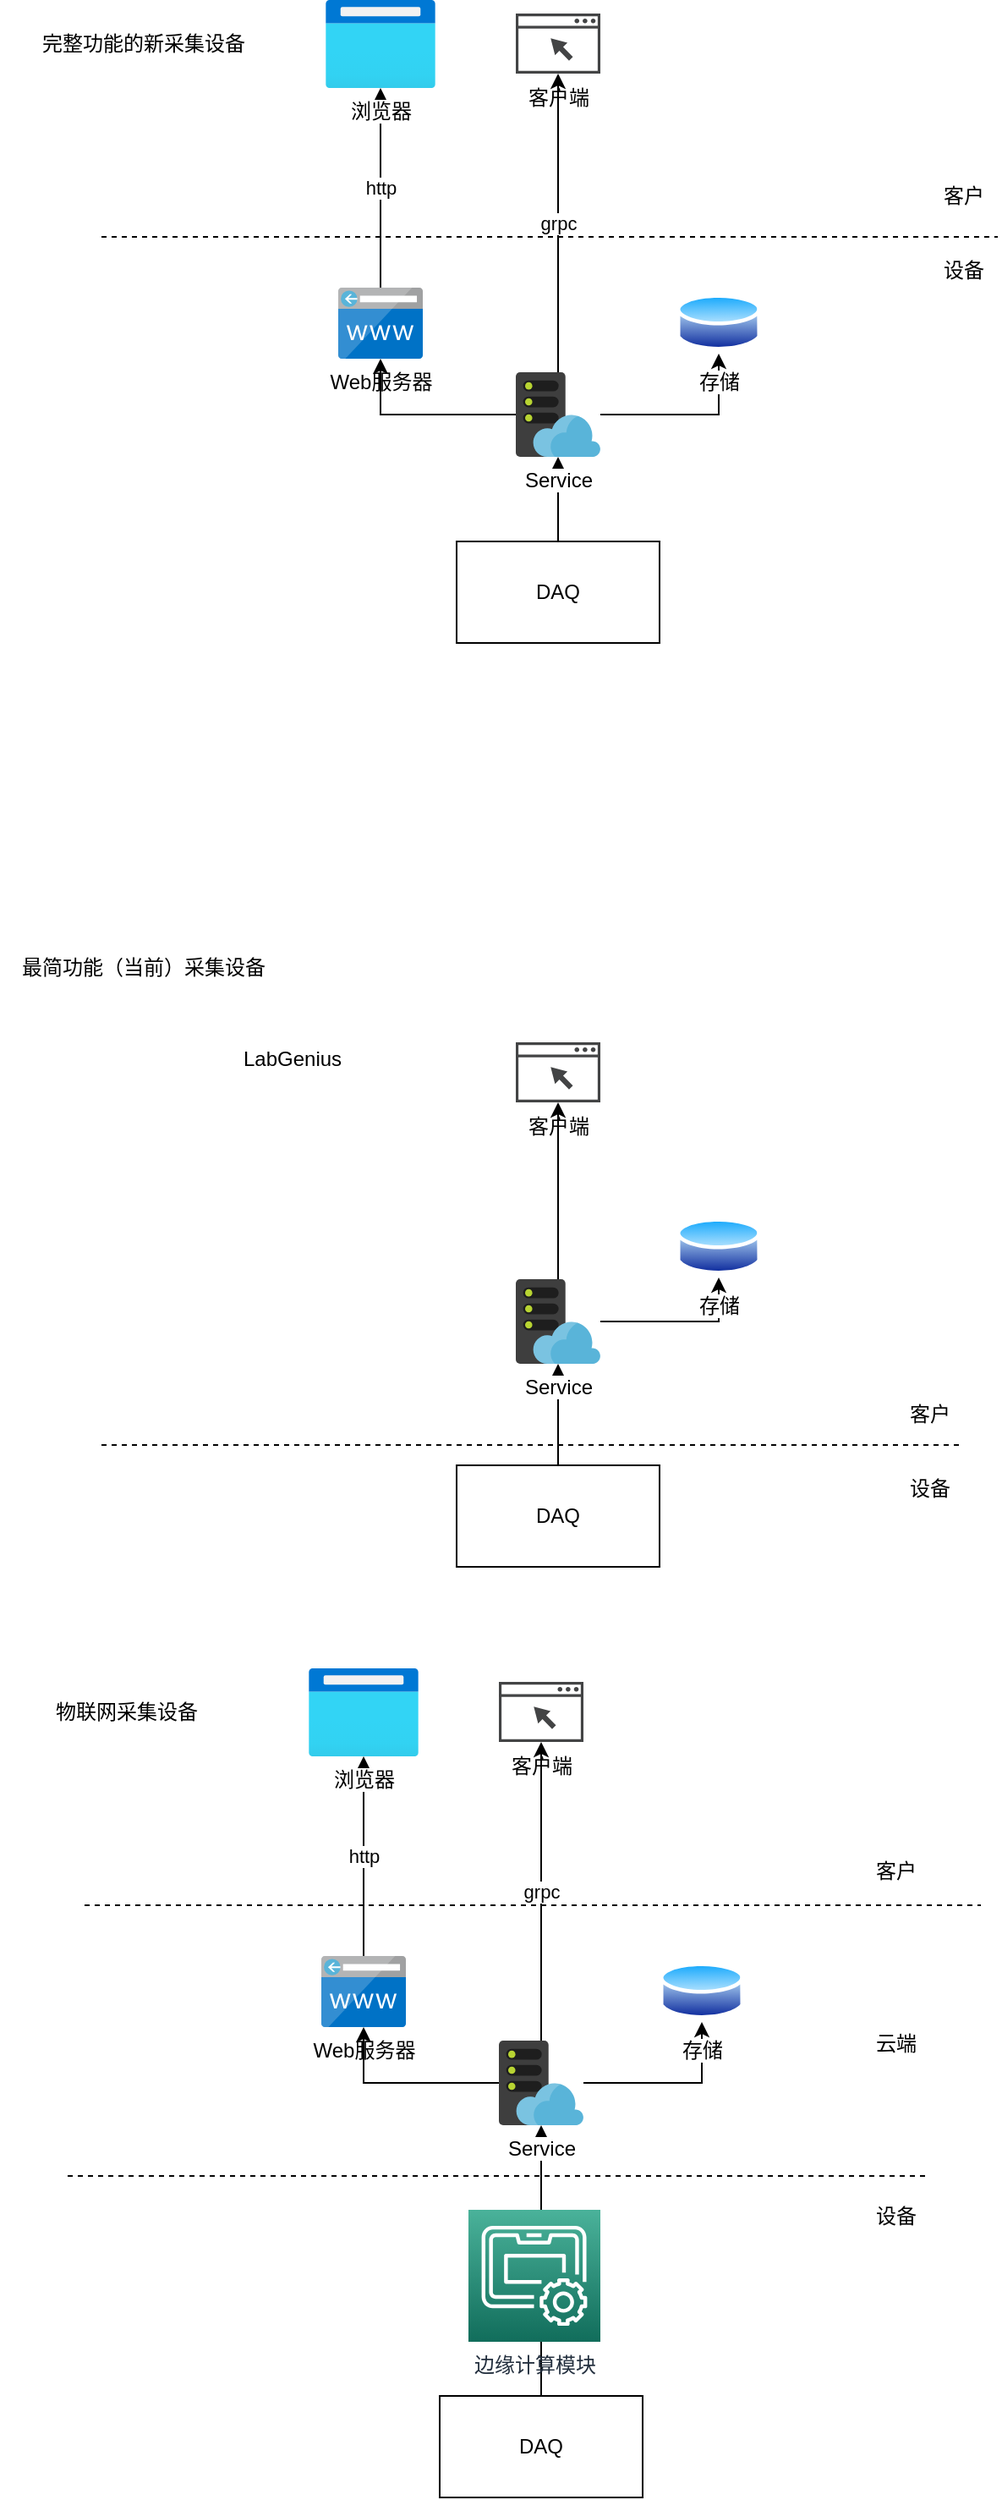<mxfile version="14.1.2" type="github">
  <diagram id="WI9T0HZ2pTsCkuznbFz-" name="Page-1">
    <mxGraphModel dx="942" dy="583" grid="1" gridSize="10" guides="1" tooltips="1" connect="1" arrows="1" fold="1" page="1" pageScale="1" pageWidth="1169" pageHeight="827" math="0" shadow="0">
      <root>
        <mxCell id="0" />
        <mxCell id="1" parent="0" />
        <mxCell id="jYq79BZ2_ffSH_7sx6qd-4" style="edgeStyle=orthogonalEdgeStyle;rounded=0;orthogonalLoop=1;jettySize=auto;html=1;" edge="1" parent="1" source="jYq79BZ2_ffSH_7sx6qd-1" target="jYq79BZ2_ffSH_7sx6qd-3">
          <mxGeometry relative="1" as="geometry" />
        </mxCell>
        <mxCell id="jYq79BZ2_ffSH_7sx6qd-1" value="DAQ" style="rounded=0;whiteSpace=wrap;html=1;" vertex="1" parent="1">
          <mxGeometry x="280" y="354" width="120" height="60" as="geometry" />
        </mxCell>
        <mxCell id="jYq79BZ2_ffSH_7sx6qd-8" value="http" style="edgeStyle=orthogonalEdgeStyle;rounded=0;orthogonalLoop=1;jettySize=auto;html=1;" edge="1" parent="1" source="jYq79BZ2_ffSH_7sx6qd-2" target="jYq79BZ2_ffSH_7sx6qd-7">
          <mxGeometry relative="1" as="geometry" />
        </mxCell>
        <mxCell id="jYq79BZ2_ffSH_7sx6qd-2" value="Web服务器" style="aspect=fixed;html=1;points=[];align=center;image;fontSize=12;image=img/lib/mscae/CustomDomain.svg;" vertex="1" parent="1">
          <mxGeometry x="210" y="204" width="50" height="42" as="geometry" />
        </mxCell>
        <mxCell id="jYq79BZ2_ffSH_7sx6qd-5" style="edgeStyle=orthogonalEdgeStyle;rounded=0;orthogonalLoop=1;jettySize=auto;html=1;" edge="1" parent="1" source="jYq79BZ2_ffSH_7sx6qd-3" target="jYq79BZ2_ffSH_7sx6qd-2">
          <mxGeometry relative="1" as="geometry" />
        </mxCell>
        <mxCell id="jYq79BZ2_ffSH_7sx6qd-10" value="grpc" style="edgeStyle=orthogonalEdgeStyle;rounded=0;orthogonalLoop=1;jettySize=auto;html=1;" edge="1" parent="1" source="jYq79BZ2_ffSH_7sx6qd-3" target="jYq79BZ2_ffSH_7sx6qd-9">
          <mxGeometry relative="1" as="geometry" />
        </mxCell>
        <mxCell id="jYq79BZ2_ffSH_7sx6qd-12" style="edgeStyle=orthogonalEdgeStyle;rounded=0;orthogonalLoop=1;jettySize=auto;html=1;entryX=0.5;entryY=1;entryDx=0;entryDy=0;" edge="1" parent="1" source="jYq79BZ2_ffSH_7sx6qd-3" target="jYq79BZ2_ffSH_7sx6qd-11">
          <mxGeometry relative="1" as="geometry" />
        </mxCell>
        <mxCell id="jYq79BZ2_ffSH_7sx6qd-3" value="Service" style="aspect=fixed;html=1;points=[];align=center;image;fontSize=12;image=img/lib/mscae/WebHosting.svg;" vertex="1" parent="1">
          <mxGeometry x="315" y="254" width="50" height="50" as="geometry" />
        </mxCell>
        <mxCell id="jYq79BZ2_ffSH_7sx6qd-6" value="" style="endArrow=none;dashed=1;html=1;" edge="1" parent="1">
          <mxGeometry width="50" height="50" relative="1" as="geometry">
            <mxPoint x="70" y="174" as="sourcePoint" />
            <mxPoint x="600" y="174" as="targetPoint" />
          </mxGeometry>
        </mxCell>
        <mxCell id="jYq79BZ2_ffSH_7sx6qd-7" value="浏览器" style="aspect=fixed;html=1;points=[];align=center;image;fontSize=12;image=img/lib/azure2/general/Browser.svg;" vertex="1" parent="1">
          <mxGeometry x="202.5" y="34" width="65" height="52" as="geometry" />
        </mxCell>
        <mxCell id="jYq79BZ2_ffSH_7sx6qd-9" value="客户端" style="pointerEvents=1;shadow=0;dashed=0;html=1;strokeColor=none;fillColor=#434445;aspect=fixed;labelPosition=center;verticalLabelPosition=bottom;verticalAlign=top;align=center;outlineConnect=0;shape=mxgraph.vvd.web_browser;" vertex="1" parent="1">
          <mxGeometry x="315" y="42" width="50" height="35.5" as="geometry" />
        </mxCell>
        <mxCell id="jYq79BZ2_ffSH_7sx6qd-11" value="存储" style="aspect=fixed;perimeter=ellipsePerimeter;html=1;align=center;shadow=0;dashed=0;spacingTop=3;image;image=img/lib/active_directory/database.svg;" vertex="1" parent="1">
          <mxGeometry x="410" y="206" width="50" height="37" as="geometry" />
        </mxCell>
        <mxCell id="jYq79BZ2_ffSH_7sx6qd-16" value="完整功能的新采集设备" style="text;html=1;strokeColor=none;fillColor=none;align=center;verticalAlign=middle;whiteSpace=wrap;rounded=0;" vertex="1" parent="1">
          <mxGeometry x="20" y="50" width="150" height="20" as="geometry" />
        </mxCell>
        <mxCell id="jYq79BZ2_ffSH_7sx6qd-17" style="edgeStyle=orthogonalEdgeStyle;rounded=0;orthogonalLoop=1;jettySize=auto;html=1;" edge="1" parent="1" source="jYq79BZ2_ffSH_7sx6qd-18" target="jYq79BZ2_ffSH_7sx6qd-24">
          <mxGeometry relative="1" as="geometry" />
        </mxCell>
        <mxCell id="jYq79BZ2_ffSH_7sx6qd-18" value="DAQ" style="rounded=0;whiteSpace=wrap;html=1;" vertex="1" parent="1">
          <mxGeometry x="280" y="900" width="120" height="60" as="geometry" />
        </mxCell>
        <mxCell id="jYq79BZ2_ffSH_7sx6qd-23" style="edgeStyle=orthogonalEdgeStyle;rounded=0;orthogonalLoop=1;jettySize=auto;html=1;entryX=0.5;entryY=1;entryDx=0;entryDy=0;" edge="1" parent="1" source="jYq79BZ2_ffSH_7sx6qd-24" target="jYq79BZ2_ffSH_7sx6qd-28">
          <mxGeometry relative="1" as="geometry" />
        </mxCell>
        <mxCell id="jYq79BZ2_ffSH_7sx6qd-32" style="edgeStyle=orthogonalEdgeStyle;rounded=0;orthogonalLoop=1;jettySize=auto;html=1;" edge="1" parent="1" source="jYq79BZ2_ffSH_7sx6qd-24" target="jYq79BZ2_ffSH_7sx6qd-27">
          <mxGeometry relative="1" as="geometry" />
        </mxCell>
        <mxCell id="jYq79BZ2_ffSH_7sx6qd-24" value="Service" style="aspect=fixed;html=1;points=[];align=center;image;fontSize=12;image=img/lib/mscae/WebHosting.svg;" vertex="1" parent="1">
          <mxGeometry x="315" y="790" width="50" height="50" as="geometry" />
        </mxCell>
        <mxCell id="jYq79BZ2_ffSH_7sx6qd-27" value="客户端" style="pointerEvents=1;shadow=0;dashed=0;html=1;strokeColor=none;fillColor=#434445;aspect=fixed;labelPosition=center;verticalLabelPosition=bottom;verticalAlign=top;align=center;outlineConnect=0;shape=mxgraph.vvd.web_browser;" vertex="1" parent="1">
          <mxGeometry x="315" y="650" width="50" height="35.5" as="geometry" />
        </mxCell>
        <mxCell id="jYq79BZ2_ffSH_7sx6qd-28" value="存储" style="aspect=fixed;perimeter=ellipsePerimeter;html=1;align=center;shadow=0;dashed=0;spacingTop=3;image;image=img/lib/active_directory/database.svg;" vertex="1" parent="1">
          <mxGeometry x="410" y="752" width="50" height="37" as="geometry" />
        </mxCell>
        <mxCell id="jYq79BZ2_ffSH_7sx6qd-29" value="" style="endArrow=none;dashed=1;html=1;" edge="1" parent="1">
          <mxGeometry width="50" height="50" relative="1" as="geometry">
            <mxPoint x="70" y="888" as="sourcePoint" />
            <mxPoint x="580" y="888" as="targetPoint" />
          </mxGeometry>
        </mxCell>
        <mxCell id="jYq79BZ2_ffSH_7sx6qd-31" value="最简功能（当前）采集设备" style="text;html=1;strokeColor=none;fillColor=none;align=center;verticalAlign=middle;whiteSpace=wrap;rounded=0;" vertex="1" parent="1">
          <mxGeometry x="20" y="596" width="150" height="20" as="geometry" />
        </mxCell>
        <mxCell id="jYq79BZ2_ffSH_7sx6qd-34" value="LabGenius" style="text;html=1;strokeColor=none;fillColor=none;align=center;verticalAlign=middle;whiteSpace=wrap;rounded=0;" vertex="1" parent="1">
          <mxGeometry x="163" y="650" width="40" height="20" as="geometry" />
        </mxCell>
        <mxCell id="jYq79BZ2_ffSH_7sx6qd-37" style="edgeStyle=orthogonalEdgeStyle;rounded=0;orthogonalLoop=1;jettySize=auto;html=1;" edge="1" parent="1" source="jYq79BZ2_ffSH_7sx6qd-38" target="jYq79BZ2_ffSH_7sx6qd-44">
          <mxGeometry relative="1" as="geometry" />
        </mxCell>
        <mxCell id="jYq79BZ2_ffSH_7sx6qd-38" value="DAQ" style="rounded=0;whiteSpace=wrap;html=1;" vertex="1" parent="1">
          <mxGeometry x="270" y="1450" width="120" height="60" as="geometry" />
        </mxCell>
        <mxCell id="jYq79BZ2_ffSH_7sx6qd-39" value="http" style="edgeStyle=orthogonalEdgeStyle;rounded=0;orthogonalLoop=1;jettySize=auto;html=1;" edge="1" parent="1" source="jYq79BZ2_ffSH_7sx6qd-40" target="jYq79BZ2_ffSH_7sx6qd-46">
          <mxGeometry relative="1" as="geometry" />
        </mxCell>
        <mxCell id="jYq79BZ2_ffSH_7sx6qd-40" value="Web服务器" style="aspect=fixed;html=1;points=[];align=center;image;fontSize=12;image=img/lib/mscae/CustomDomain.svg;" vertex="1" parent="1">
          <mxGeometry x="200" y="1190" width="50" height="42" as="geometry" />
        </mxCell>
        <mxCell id="jYq79BZ2_ffSH_7sx6qd-41" style="edgeStyle=orthogonalEdgeStyle;rounded=0;orthogonalLoop=1;jettySize=auto;html=1;" edge="1" parent="1" source="jYq79BZ2_ffSH_7sx6qd-44" target="jYq79BZ2_ffSH_7sx6qd-40">
          <mxGeometry relative="1" as="geometry" />
        </mxCell>
        <mxCell id="jYq79BZ2_ffSH_7sx6qd-42" value="grpc" style="edgeStyle=orthogonalEdgeStyle;rounded=0;orthogonalLoop=1;jettySize=auto;html=1;" edge="1" parent="1" source="jYq79BZ2_ffSH_7sx6qd-44" target="jYq79BZ2_ffSH_7sx6qd-47">
          <mxGeometry relative="1" as="geometry" />
        </mxCell>
        <mxCell id="jYq79BZ2_ffSH_7sx6qd-43" style="edgeStyle=orthogonalEdgeStyle;rounded=0;orthogonalLoop=1;jettySize=auto;html=1;entryX=0.5;entryY=1;entryDx=0;entryDy=0;" edge="1" parent="1" source="jYq79BZ2_ffSH_7sx6qd-44" target="jYq79BZ2_ffSH_7sx6qd-48">
          <mxGeometry relative="1" as="geometry" />
        </mxCell>
        <mxCell id="jYq79BZ2_ffSH_7sx6qd-44" value="Service" style="aspect=fixed;html=1;points=[];align=center;image;fontSize=12;image=img/lib/mscae/WebHosting.svg;" vertex="1" parent="1">
          <mxGeometry x="305" y="1240" width="50" height="50" as="geometry" />
        </mxCell>
        <mxCell id="jYq79BZ2_ffSH_7sx6qd-45" value="" style="endArrow=none;dashed=1;html=1;" edge="1" parent="1">
          <mxGeometry width="50" height="50" relative="1" as="geometry">
            <mxPoint x="60" y="1160" as="sourcePoint" />
            <mxPoint x="590" y="1160" as="targetPoint" />
          </mxGeometry>
        </mxCell>
        <mxCell id="jYq79BZ2_ffSH_7sx6qd-46" value="浏览器" style="aspect=fixed;html=1;points=[];align=center;image;fontSize=12;image=img/lib/azure2/general/Browser.svg;" vertex="1" parent="1">
          <mxGeometry x="192.5" y="1020" width="65" height="52" as="geometry" />
        </mxCell>
        <mxCell id="jYq79BZ2_ffSH_7sx6qd-47" value="客户端" style="pointerEvents=1;shadow=0;dashed=0;html=1;strokeColor=none;fillColor=#434445;aspect=fixed;labelPosition=center;verticalLabelPosition=bottom;verticalAlign=top;align=center;outlineConnect=0;shape=mxgraph.vvd.web_browser;" vertex="1" parent="1">
          <mxGeometry x="305" y="1028" width="50" height="35.5" as="geometry" />
        </mxCell>
        <mxCell id="jYq79BZ2_ffSH_7sx6qd-48" value="存储" style="aspect=fixed;perimeter=ellipsePerimeter;html=1;align=center;shadow=0;dashed=0;spacingTop=3;image;image=img/lib/active_directory/database.svg;" vertex="1" parent="1">
          <mxGeometry x="400" y="1192" width="50" height="37" as="geometry" />
        </mxCell>
        <mxCell id="jYq79BZ2_ffSH_7sx6qd-49" value="" style="endArrow=none;dashed=1;html=1;" edge="1" parent="1">
          <mxGeometry width="50" height="50" relative="1" as="geometry">
            <mxPoint x="50" y="1320" as="sourcePoint" />
            <mxPoint x="560" y="1320" as="targetPoint" />
          </mxGeometry>
        </mxCell>
        <mxCell id="jYq79BZ2_ffSH_7sx6qd-50" value="物联网采集设备" style="text;html=1;strokeColor=none;fillColor=none;align=center;verticalAlign=middle;whiteSpace=wrap;rounded=0;" vertex="1" parent="1">
          <mxGeometry x="10" y="1036" width="150" height="20" as="geometry" />
        </mxCell>
        <mxCell id="jYq79BZ2_ffSH_7sx6qd-51" value="边缘计算模块" style="outlineConnect=0;fontColor=#232F3E;gradientColor=#4AB29A;gradientDirection=north;fillColor=#116D5B;strokeColor=#ffffff;dashed=0;verticalLabelPosition=bottom;verticalAlign=top;align=center;html=1;fontSize=12;fontStyle=0;aspect=fixed;shape=mxgraph.aws4.resourceIcon;resIcon=mxgraph.aws4.snowball_edge;" vertex="1" parent="1">
          <mxGeometry x="287" y="1340" width="78" height="78" as="geometry" />
        </mxCell>
        <mxCell id="jYq79BZ2_ffSH_7sx6qd-52" value="客户" style="text;html=1;strokeColor=none;fillColor=none;align=center;verticalAlign=middle;whiteSpace=wrap;rounded=0;" vertex="1" parent="1">
          <mxGeometry x="560" y="140" width="40" height="20" as="geometry" />
        </mxCell>
        <mxCell id="jYq79BZ2_ffSH_7sx6qd-53" value="设备" style="text;html=1;strokeColor=none;fillColor=none;align=center;verticalAlign=middle;whiteSpace=wrap;rounded=0;" vertex="1" parent="1">
          <mxGeometry x="560" y="184" width="40" height="20" as="geometry" />
        </mxCell>
        <mxCell id="jYq79BZ2_ffSH_7sx6qd-54" value="客户" style="text;html=1;strokeColor=none;fillColor=none;align=center;verticalAlign=middle;whiteSpace=wrap;rounded=0;" vertex="1" parent="1">
          <mxGeometry x="540" y="860" width="40" height="20" as="geometry" />
        </mxCell>
        <mxCell id="jYq79BZ2_ffSH_7sx6qd-55" value="设备" style="text;html=1;strokeColor=none;fillColor=none;align=center;verticalAlign=middle;whiteSpace=wrap;rounded=0;" vertex="1" parent="1">
          <mxGeometry x="540" y="904" width="40" height="20" as="geometry" />
        </mxCell>
        <mxCell id="jYq79BZ2_ffSH_7sx6qd-56" value="客户" style="text;html=1;strokeColor=none;fillColor=none;align=center;verticalAlign=middle;whiteSpace=wrap;rounded=0;" vertex="1" parent="1">
          <mxGeometry x="520" y="1130" width="40" height="20" as="geometry" />
        </mxCell>
        <mxCell id="jYq79BZ2_ffSH_7sx6qd-57" value="设备" style="text;html=1;strokeColor=none;fillColor=none;align=center;verticalAlign=middle;whiteSpace=wrap;rounded=0;" vertex="1" parent="1">
          <mxGeometry x="520" y="1334" width="40" height="20" as="geometry" />
        </mxCell>
        <mxCell id="jYq79BZ2_ffSH_7sx6qd-58" value="云端" style="text;html=1;strokeColor=none;fillColor=none;align=center;verticalAlign=middle;whiteSpace=wrap;rounded=0;" vertex="1" parent="1">
          <mxGeometry x="520" y="1232" width="40" height="20" as="geometry" />
        </mxCell>
      </root>
    </mxGraphModel>
  </diagram>
</mxfile>
